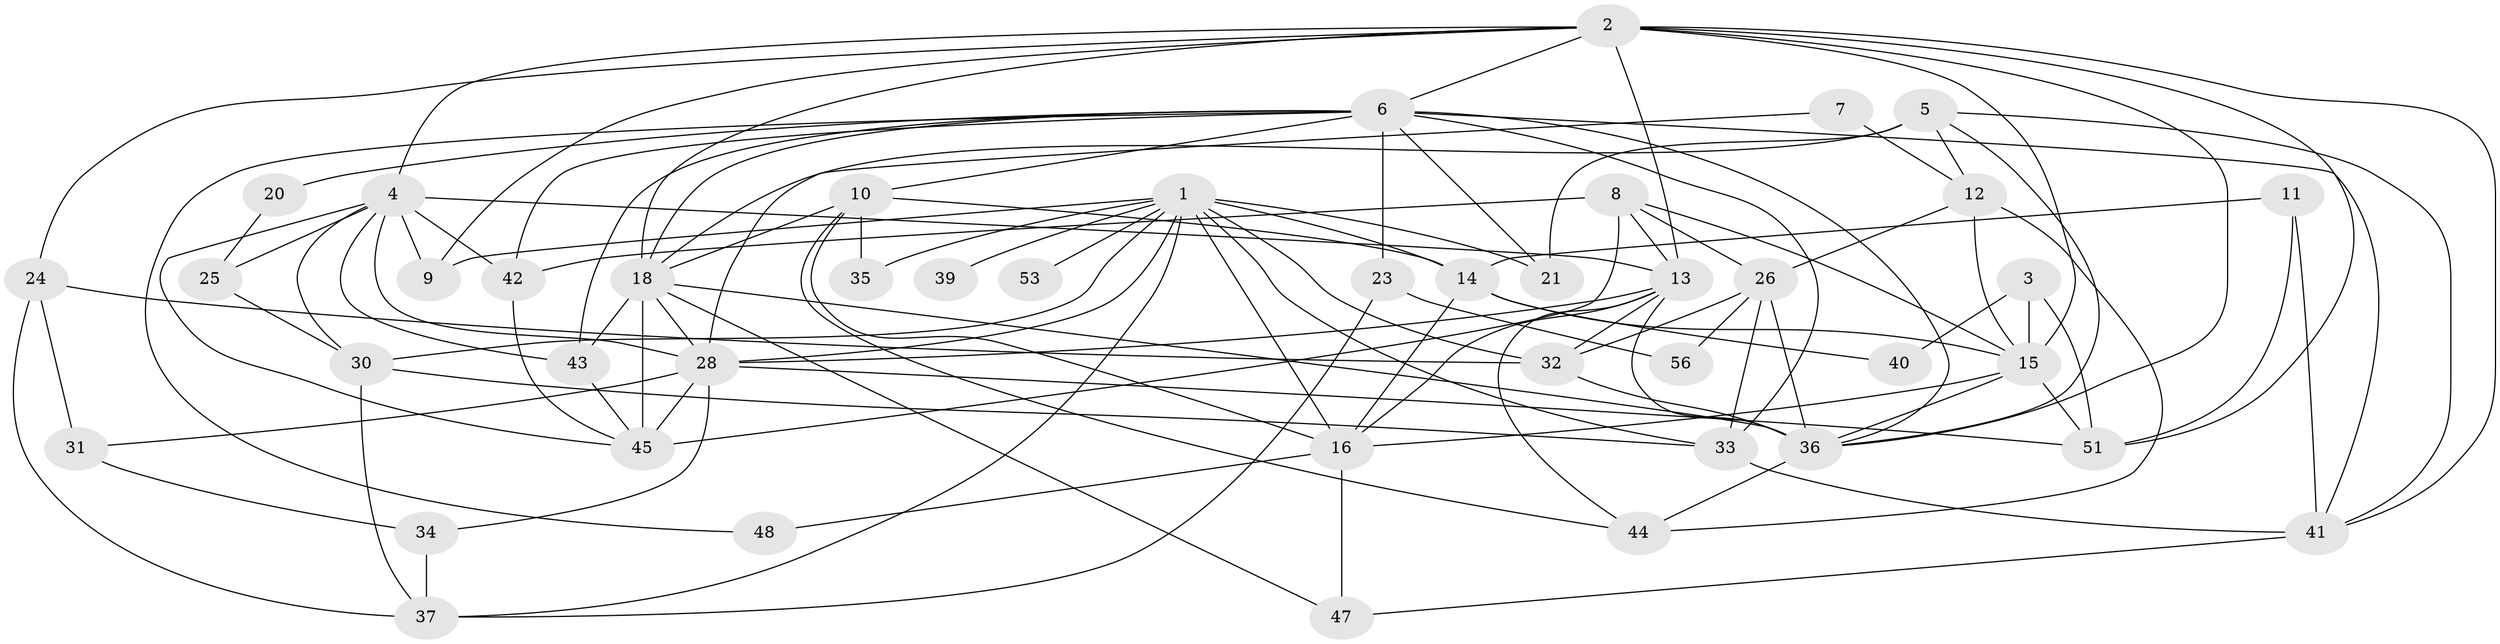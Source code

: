 // original degree distribution, {3: 0.2, 2: 0.2571428571428571, 4: 0.16428571428571428, 6: 0.06428571428571428, 1: 0.10714285714285714, 7: 0.02857142857142857, 9: 0.007142857142857143, 0: 0.08571428571428572, 8: 0.02857142857142857, 5: 0.05714285714285714}
// Generated by graph-tools (version 1.1) at 2025/48/03/04/25 22:48:04]
// undirected, 44 vertices, 110 edges
graph export_dot {
  node [color=gray90,style=filled];
  1;
  2;
  3;
  4;
  5;
  6;
  7;
  8;
  9;
  10;
  11;
  12;
  13;
  14;
  15;
  16;
  18;
  20;
  21;
  23;
  24;
  25;
  26;
  28;
  30;
  31;
  32;
  33;
  34;
  35;
  36;
  37;
  39;
  40;
  41;
  42;
  43;
  44;
  45;
  47;
  48;
  51;
  53;
  56;
  1 -- 9 [weight=1.0];
  1 -- 14 [weight=1.0];
  1 -- 16 [weight=1.0];
  1 -- 21 [weight=2.0];
  1 -- 28 [weight=2.0];
  1 -- 30 [weight=1.0];
  1 -- 32 [weight=2.0];
  1 -- 33 [weight=1.0];
  1 -- 35 [weight=1.0];
  1 -- 37 [weight=1.0];
  1 -- 39 [weight=1.0];
  1 -- 53 [weight=1.0];
  2 -- 4 [weight=1.0];
  2 -- 6 [weight=1.0];
  2 -- 9 [weight=2.0];
  2 -- 13 [weight=1.0];
  2 -- 15 [weight=1.0];
  2 -- 18 [weight=2.0];
  2 -- 24 [weight=1.0];
  2 -- 36 [weight=2.0];
  2 -- 41 [weight=2.0];
  2 -- 51 [weight=1.0];
  3 -- 15 [weight=1.0];
  3 -- 40 [weight=1.0];
  3 -- 51 [weight=1.0];
  4 -- 9 [weight=1.0];
  4 -- 13 [weight=2.0];
  4 -- 25 [weight=1.0];
  4 -- 28 [weight=1.0];
  4 -- 30 [weight=1.0];
  4 -- 42 [weight=1.0];
  4 -- 43 [weight=1.0];
  4 -- 45 [weight=1.0];
  5 -- 12 [weight=1.0];
  5 -- 18 [weight=3.0];
  5 -- 21 [weight=1.0];
  5 -- 36 [weight=1.0];
  5 -- 41 [weight=1.0];
  6 -- 10 [weight=1.0];
  6 -- 18 [weight=1.0];
  6 -- 20 [weight=1.0];
  6 -- 21 [weight=2.0];
  6 -- 23 [weight=1.0];
  6 -- 33 [weight=1.0];
  6 -- 36 [weight=1.0];
  6 -- 41 [weight=1.0];
  6 -- 42 [weight=1.0];
  6 -- 43 [weight=1.0];
  6 -- 48 [weight=1.0];
  7 -- 12 [weight=1.0];
  7 -- 28 [weight=1.0];
  8 -- 13 [weight=1.0];
  8 -- 15 [weight=1.0];
  8 -- 26 [weight=1.0];
  8 -- 42 [weight=3.0];
  8 -- 45 [weight=1.0];
  10 -- 14 [weight=1.0];
  10 -- 16 [weight=1.0];
  10 -- 18 [weight=1.0];
  10 -- 35 [weight=2.0];
  10 -- 44 [weight=1.0];
  11 -- 14 [weight=1.0];
  11 -- 41 [weight=1.0];
  11 -- 51 [weight=1.0];
  12 -- 15 [weight=1.0];
  12 -- 26 [weight=1.0];
  12 -- 44 [weight=1.0];
  13 -- 16 [weight=1.0];
  13 -- 28 [weight=5.0];
  13 -- 32 [weight=3.0];
  13 -- 36 [weight=1.0];
  13 -- 44 [weight=1.0];
  14 -- 15 [weight=1.0];
  14 -- 16 [weight=1.0];
  14 -- 40 [weight=1.0];
  15 -- 16 [weight=1.0];
  15 -- 36 [weight=1.0];
  15 -- 51 [weight=1.0];
  16 -- 47 [weight=2.0];
  16 -- 48 [weight=1.0];
  18 -- 28 [weight=3.0];
  18 -- 36 [weight=2.0];
  18 -- 43 [weight=1.0];
  18 -- 45 [weight=1.0];
  18 -- 47 [weight=1.0];
  20 -- 25 [weight=1.0];
  23 -- 37 [weight=1.0];
  23 -- 56 [weight=1.0];
  24 -- 31 [weight=1.0];
  24 -- 32 [weight=1.0];
  24 -- 37 [weight=1.0];
  25 -- 30 [weight=1.0];
  26 -- 32 [weight=1.0];
  26 -- 33 [weight=1.0];
  26 -- 36 [weight=1.0];
  26 -- 56 [weight=1.0];
  28 -- 31 [weight=1.0];
  28 -- 34 [weight=1.0];
  28 -- 45 [weight=2.0];
  28 -- 51 [weight=1.0];
  30 -- 33 [weight=1.0];
  30 -- 37 [weight=1.0];
  31 -- 34 [weight=2.0];
  32 -- 36 [weight=3.0];
  33 -- 41 [weight=3.0];
  34 -- 37 [weight=1.0];
  36 -- 44 [weight=1.0];
  41 -- 47 [weight=1.0];
  42 -- 45 [weight=1.0];
  43 -- 45 [weight=1.0];
}
